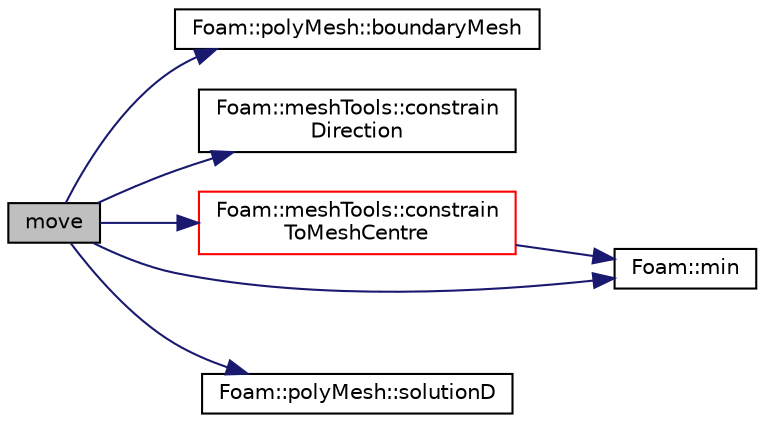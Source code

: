 digraph "move"
{
  bgcolor="transparent";
  edge [fontname="Helvetica",fontsize="10",labelfontname="Helvetica",labelfontsize="10"];
  node [fontname="Helvetica",fontsize="10",shape=record];
  rankdir="LR";
  Node1 [label="move",height=0.2,width=0.4,color="black", fillcolor="grey75", style="filled", fontcolor="black"];
  Node1 -> Node2 [color="midnightblue",fontsize="10",style="solid",fontname="Helvetica"];
  Node2 [label="Foam::polyMesh::boundaryMesh",height=0.2,width=0.4,color="black",URL="$a01905.html#a6b7f5ba89250dbd7a1c6c7860ab60fe3",tooltip="Return boundary mesh. "];
  Node1 -> Node3 [color="midnightblue",fontsize="10",style="solid",fontname="Helvetica"];
  Node3 [label="Foam::meshTools::constrain\lDirection",height=0.2,width=0.4,color="black",URL="$a10730.html#a05919d3e656fa4d04e9c3918d5b01b24",tooltip="Set the constrained components of directions/velocity to zero. "];
  Node1 -> Node4 [color="midnightblue",fontsize="10",style="solid",fontname="Helvetica"];
  Node4 [label="Foam::meshTools::constrain\lToMeshCentre",height=0.2,width=0.4,color="red",URL="$a10730.html#a26700ec74f3fbbdd3e210599cbaf2073",tooltip="Set the constrained components of position to mesh centre. "];
  Node4 -> Node5 [color="midnightblue",fontsize="10",style="solid",fontname="Helvetica"];
  Node5 [label="Foam::min",height=0.2,width=0.4,color="black",URL="$a10675.html#a253e112ad2d56d96230ff39ea7f442dc"];
  Node1 -> Node5 [color="midnightblue",fontsize="10",style="solid",fontname="Helvetica"];
  Node1 -> Node6 [color="midnightblue",fontsize="10",style="solid",fontname="Helvetica"];
  Node6 [label="Foam::polyMesh::solutionD",height=0.2,width=0.4,color="black",URL="$a01905.html#a57a250fb03c7c3c0289ca07dfb2b383c",tooltip="Return the vector of solved-for directions in mesh. "];
}
